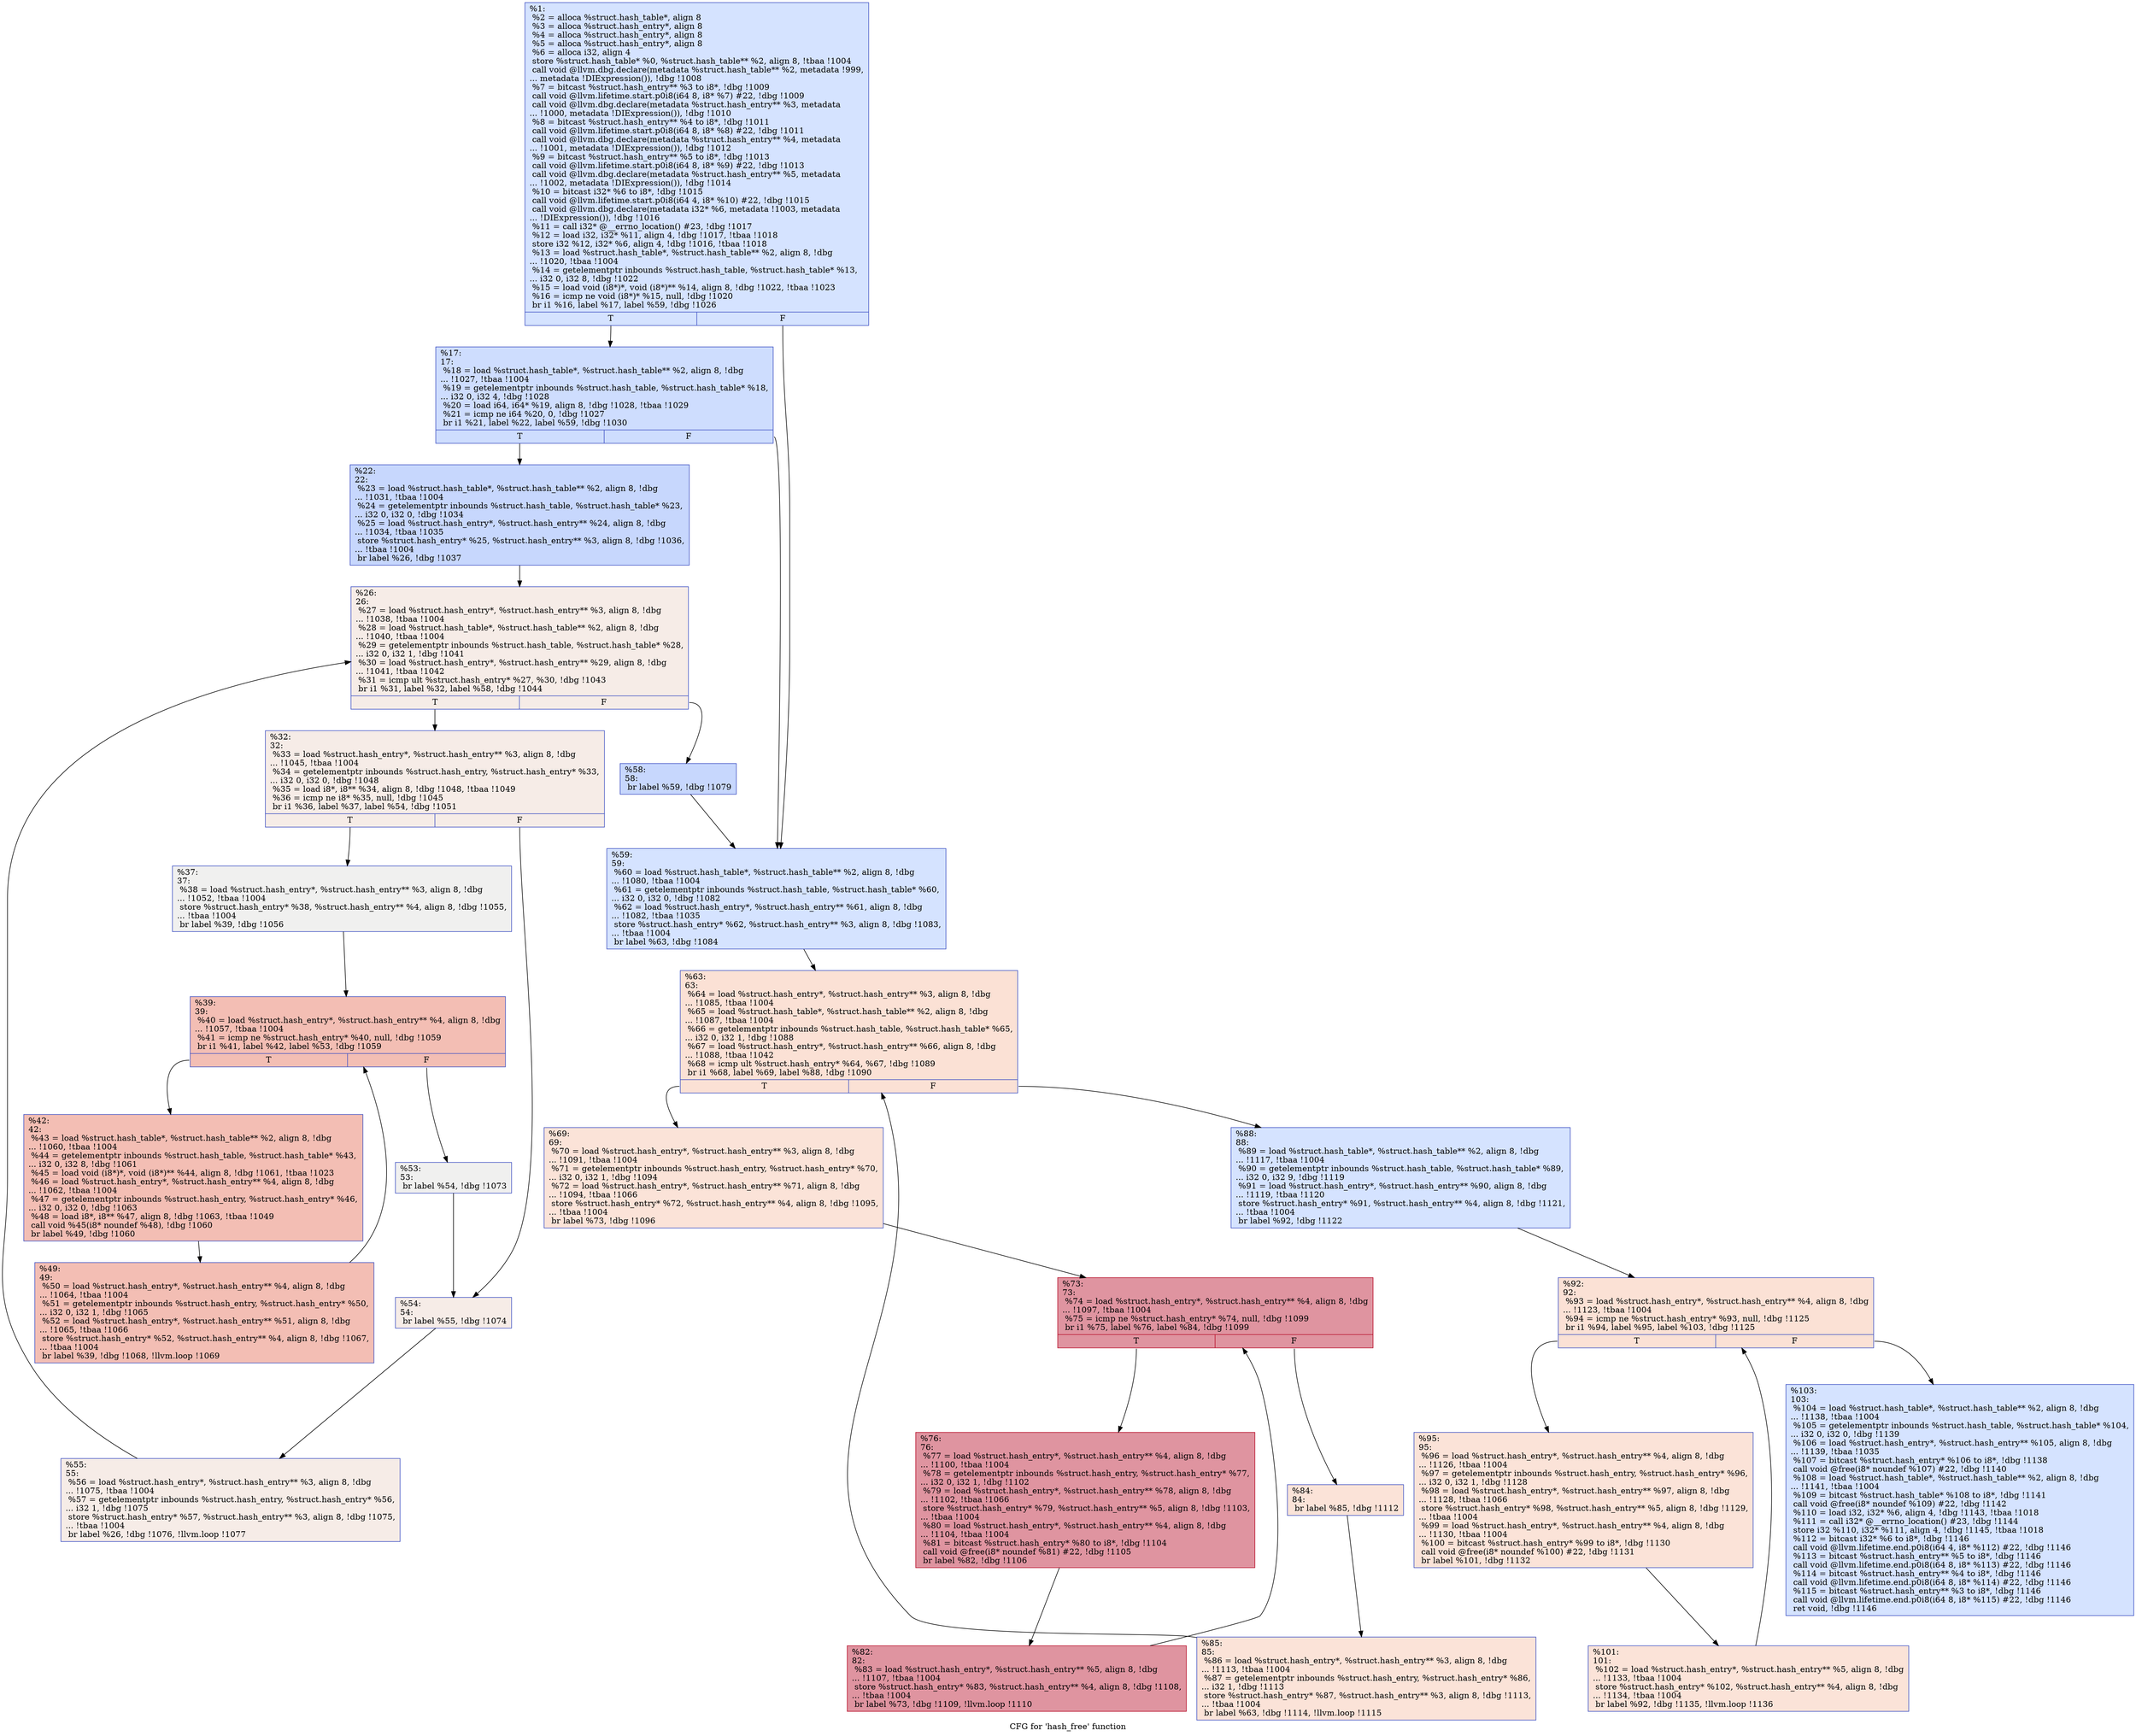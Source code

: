 digraph "CFG for 'hash_free' function" {
	label="CFG for 'hash_free' function";

	Node0x227c000 [shape=record,color="#3d50c3ff", style=filled, fillcolor="#a1c0ff70",label="{%1:\l  %2 = alloca %struct.hash_table*, align 8\l  %3 = alloca %struct.hash_entry*, align 8\l  %4 = alloca %struct.hash_entry*, align 8\l  %5 = alloca %struct.hash_entry*, align 8\l  %6 = alloca i32, align 4\l  store %struct.hash_table* %0, %struct.hash_table** %2, align 8, !tbaa !1004\l  call void @llvm.dbg.declare(metadata %struct.hash_table** %2, metadata !999,\l... metadata !DIExpression()), !dbg !1008\l  %7 = bitcast %struct.hash_entry** %3 to i8*, !dbg !1009\l  call void @llvm.lifetime.start.p0i8(i64 8, i8* %7) #22, !dbg !1009\l  call void @llvm.dbg.declare(metadata %struct.hash_entry** %3, metadata\l... !1000, metadata !DIExpression()), !dbg !1010\l  %8 = bitcast %struct.hash_entry** %4 to i8*, !dbg !1011\l  call void @llvm.lifetime.start.p0i8(i64 8, i8* %8) #22, !dbg !1011\l  call void @llvm.dbg.declare(metadata %struct.hash_entry** %4, metadata\l... !1001, metadata !DIExpression()), !dbg !1012\l  %9 = bitcast %struct.hash_entry** %5 to i8*, !dbg !1013\l  call void @llvm.lifetime.start.p0i8(i64 8, i8* %9) #22, !dbg !1013\l  call void @llvm.dbg.declare(metadata %struct.hash_entry** %5, metadata\l... !1002, metadata !DIExpression()), !dbg !1014\l  %10 = bitcast i32* %6 to i8*, !dbg !1015\l  call void @llvm.lifetime.start.p0i8(i64 4, i8* %10) #22, !dbg !1015\l  call void @llvm.dbg.declare(metadata i32* %6, metadata !1003, metadata\l... !DIExpression()), !dbg !1016\l  %11 = call i32* @__errno_location() #23, !dbg !1017\l  %12 = load i32, i32* %11, align 4, !dbg !1017, !tbaa !1018\l  store i32 %12, i32* %6, align 4, !dbg !1016, !tbaa !1018\l  %13 = load %struct.hash_table*, %struct.hash_table** %2, align 8, !dbg\l... !1020, !tbaa !1004\l  %14 = getelementptr inbounds %struct.hash_table, %struct.hash_table* %13,\l... i32 0, i32 8, !dbg !1022\l  %15 = load void (i8*)*, void (i8*)** %14, align 8, !dbg !1022, !tbaa !1023\l  %16 = icmp ne void (i8*)* %15, null, !dbg !1020\l  br i1 %16, label %17, label %59, !dbg !1026\l|{<s0>T|<s1>F}}"];
	Node0x227c000:s0 -> Node0x227c130;
	Node0x227c000:s1 -> Node0x227c4f0;
	Node0x227c130 [shape=record,color="#3d50c3ff", style=filled, fillcolor="#8fb1fe70",label="{%17:\l17:                                               \l  %18 = load %struct.hash_table*, %struct.hash_table** %2, align 8, !dbg\l... !1027, !tbaa !1004\l  %19 = getelementptr inbounds %struct.hash_table, %struct.hash_table* %18,\l... i32 0, i32 4, !dbg !1028\l  %20 = load i64, i64* %19, align 8, !dbg !1028, !tbaa !1029\l  %21 = icmp ne i64 %20, 0, !dbg !1027\l  br i1 %21, label %22, label %59, !dbg !1030\l|{<s0>T|<s1>F}}"];
	Node0x227c130:s0 -> Node0x227c180;
	Node0x227c130:s1 -> Node0x227c4f0;
	Node0x227c180 [shape=record,color="#3d50c3ff", style=filled, fillcolor="#81a4fb70",label="{%22:\l22:                                               \l  %23 = load %struct.hash_table*, %struct.hash_table** %2, align 8, !dbg\l... !1031, !tbaa !1004\l  %24 = getelementptr inbounds %struct.hash_table, %struct.hash_table* %23,\l... i32 0, i32 0, !dbg !1034\l  %25 = load %struct.hash_entry*, %struct.hash_entry** %24, align 8, !dbg\l... !1034, !tbaa !1035\l  store %struct.hash_entry* %25, %struct.hash_entry** %3, align 8, !dbg !1036,\l... !tbaa !1004\l  br label %26, !dbg !1037\l}"];
	Node0x227c180 -> Node0x227c1d0;
	Node0x227c1d0 [shape=record,color="#3d50c3ff", style=filled, fillcolor="#ead5c970",label="{%26:\l26:                                               \l  %27 = load %struct.hash_entry*, %struct.hash_entry** %3, align 8, !dbg\l... !1038, !tbaa !1004\l  %28 = load %struct.hash_table*, %struct.hash_table** %2, align 8, !dbg\l... !1040, !tbaa !1004\l  %29 = getelementptr inbounds %struct.hash_table, %struct.hash_table* %28,\l... i32 0, i32 1, !dbg !1041\l  %30 = load %struct.hash_entry*, %struct.hash_entry** %29, align 8, !dbg\l... !1041, !tbaa !1042\l  %31 = icmp ult %struct.hash_entry* %27, %30, !dbg !1043\l  br i1 %31, label %32, label %58, !dbg !1044\l|{<s0>T|<s1>F}}"];
	Node0x227c1d0:s0 -> Node0x227c220;
	Node0x227c1d0:s1 -> Node0x227c4a0;
	Node0x227c220 [shape=record,color="#3d50c3ff", style=filled, fillcolor="#ead5c970",label="{%32:\l32:                                               \l  %33 = load %struct.hash_entry*, %struct.hash_entry** %3, align 8, !dbg\l... !1045, !tbaa !1004\l  %34 = getelementptr inbounds %struct.hash_entry, %struct.hash_entry* %33,\l... i32 0, i32 0, !dbg !1048\l  %35 = load i8*, i8** %34, align 8, !dbg !1048, !tbaa !1049\l  %36 = icmp ne i8* %35, null, !dbg !1045\l  br i1 %36, label %37, label %54, !dbg !1051\l|{<s0>T|<s1>F}}"];
	Node0x227c220:s0 -> Node0x227c270;
	Node0x227c220:s1 -> Node0x227c400;
	Node0x227c270 [shape=record,color="#3d50c3ff", style=filled, fillcolor="#dedcdb70",label="{%37:\l37:                                               \l  %38 = load %struct.hash_entry*, %struct.hash_entry** %3, align 8, !dbg\l... !1052, !tbaa !1004\l  store %struct.hash_entry* %38, %struct.hash_entry** %4, align 8, !dbg !1055,\l... !tbaa !1004\l  br label %39, !dbg !1056\l}"];
	Node0x227c270 -> Node0x227c2c0;
	Node0x227c2c0 [shape=record,color="#3d50c3ff", style=filled, fillcolor="#e36c5570",label="{%39:\l39:                                               \l  %40 = load %struct.hash_entry*, %struct.hash_entry** %4, align 8, !dbg\l... !1057, !tbaa !1004\l  %41 = icmp ne %struct.hash_entry* %40, null, !dbg !1059\l  br i1 %41, label %42, label %53, !dbg !1059\l|{<s0>T|<s1>F}}"];
	Node0x227c2c0:s0 -> Node0x227c310;
	Node0x227c2c0:s1 -> Node0x227c3b0;
	Node0x227c310 [shape=record,color="#3d50c3ff", style=filled, fillcolor="#e36c5570",label="{%42:\l42:                                               \l  %43 = load %struct.hash_table*, %struct.hash_table** %2, align 8, !dbg\l... !1060, !tbaa !1004\l  %44 = getelementptr inbounds %struct.hash_table, %struct.hash_table* %43,\l... i32 0, i32 8, !dbg !1061\l  %45 = load void (i8*)*, void (i8*)** %44, align 8, !dbg !1061, !tbaa !1023\l  %46 = load %struct.hash_entry*, %struct.hash_entry** %4, align 8, !dbg\l... !1062, !tbaa !1004\l  %47 = getelementptr inbounds %struct.hash_entry, %struct.hash_entry* %46,\l... i32 0, i32 0, !dbg !1063\l  %48 = load i8*, i8** %47, align 8, !dbg !1063, !tbaa !1049\l  call void %45(i8* noundef %48), !dbg !1060\l  br label %49, !dbg !1060\l}"];
	Node0x227c310 -> Node0x227c360;
	Node0x227c360 [shape=record,color="#3d50c3ff", style=filled, fillcolor="#e36c5570",label="{%49:\l49:                                               \l  %50 = load %struct.hash_entry*, %struct.hash_entry** %4, align 8, !dbg\l... !1064, !tbaa !1004\l  %51 = getelementptr inbounds %struct.hash_entry, %struct.hash_entry* %50,\l... i32 0, i32 1, !dbg !1065\l  %52 = load %struct.hash_entry*, %struct.hash_entry** %51, align 8, !dbg\l... !1065, !tbaa !1066\l  store %struct.hash_entry* %52, %struct.hash_entry** %4, align 8, !dbg !1067,\l... !tbaa !1004\l  br label %39, !dbg !1068, !llvm.loop !1069\l}"];
	Node0x227c360 -> Node0x227c2c0;
	Node0x227c3b0 [shape=record,color="#3d50c3ff", style=filled, fillcolor="#dedcdb70",label="{%53:\l53:                                               \l  br label %54, !dbg !1073\l}"];
	Node0x227c3b0 -> Node0x227c400;
	Node0x227c400 [shape=record,color="#3d50c3ff", style=filled, fillcolor="#ead5c970",label="{%54:\l54:                                               \l  br label %55, !dbg !1074\l}"];
	Node0x227c400 -> Node0x227c450;
	Node0x227c450 [shape=record,color="#3d50c3ff", style=filled, fillcolor="#ead5c970",label="{%55:\l55:                                               \l  %56 = load %struct.hash_entry*, %struct.hash_entry** %3, align 8, !dbg\l... !1075, !tbaa !1004\l  %57 = getelementptr inbounds %struct.hash_entry, %struct.hash_entry* %56,\l... i32 1, !dbg !1075\l  store %struct.hash_entry* %57, %struct.hash_entry** %3, align 8, !dbg !1075,\l... !tbaa !1004\l  br label %26, !dbg !1076, !llvm.loop !1077\l}"];
	Node0x227c450 -> Node0x227c1d0;
	Node0x227c4a0 [shape=record,color="#3d50c3ff", style=filled, fillcolor="#81a4fb70",label="{%58:\l58:                                               \l  br label %59, !dbg !1079\l}"];
	Node0x227c4a0 -> Node0x227c4f0;
	Node0x227c4f0 [shape=record,color="#3d50c3ff", style=filled, fillcolor="#a1c0ff70",label="{%59:\l59:                                               \l  %60 = load %struct.hash_table*, %struct.hash_table** %2, align 8, !dbg\l... !1080, !tbaa !1004\l  %61 = getelementptr inbounds %struct.hash_table, %struct.hash_table* %60,\l... i32 0, i32 0, !dbg !1082\l  %62 = load %struct.hash_entry*, %struct.hash_entry** %61, align 8, !dbg\l... !1082, !tbaa !1035\l  store %struct.hash_entry* %62, %struct.hash_entry** %3, align 8, !dbg !1083,\l... !tbaa !1004\l  br label %63, !dbg !1084\l}"];
	Node0x227c4f0 -> Node0x227c540;
	Node0x227c540 [shape=record,color="#3d50c3ff", style=filled, fillcolor="#f7bca170",label="{%63:\l63:                                               \l  %64 = load %struct.hash_entry*, %struct.hash_entry** %3, align 8, !dbg\l... !1085, !tbaa !1004\l  %65 = load %struct.hash_table*, %struct.hash_table** %2, align 8, !dbg\l... !1087, !tbaa !1004\l  %66 = getelementptr inbounds %struct.hash_table, %struct.hash_table* %65,\l... i32 0, i32 1, !dbg !1088\l  %67 = load %struct.hash_entry*, %struct.hash_entry** %66, align 8, !dbg\l... !1088, !tbaa !1042\l  %68 = icmp ult %struct.hash_entry* %64, %67, !dbg !1089\l  br i1 %68, label %69, label %88, !dbg !1090\l|{<s0>T|<s1>F}}"];
	Node0x227c540:s0 -> Node0x227c590;
	Node0x227c540:s1 -> Node0x227c770;
	Node0x227c590 [shape=record,color="#3d50c3ff", style=filled, fillcolor="#f6bfa670",label="{%69:\l69:                                               \l  %70 = load %struct.hash_entry*, %struct.hash_entry** %3, align 8, !dbg\l... !1091, !tbaa !1004\l  %71 = getelementptr inbounds %struct.hash_entry, %struct.hash_entry* %70,\l... i32 0, i32 1, !dbg !1094\l  %72 = load %struct.hash_entry*, %struct.hash_entry** %71, align 8, !dbg\l... !1094, !tbaa !1066\l  store %struct.hash_entry* %72, %struct.hash_entry** %4, align 8, !dbg !1095,\l... !tbaa !1004\l  br label %73, !dbg !1096\l}"];
	Node0x227c590 -> Node0x227c5e0;
	Node0x227c5e0 [shape=record,color="#b70d28ff", style=filled, fillcolor="#b70d2870",label="{%73:\l73:                                               \l  %74 = load %struct.hash_entry*, %struct.hash_entry** %4, align 8, !dbg\l... !1097, !tbaa !1004\l  %75 = icmp ne %struct.hash_entry* %74, null, !dbg !1099\l  br i1 %75, label %76, label %84, !dbg !1099\l|{<s0>T|<s1>F}}"];
	Node0x227c5e0:s0 -> Node0x227c630;
	Node0x227c5e0:s1 -> Node0x227c6d0;
	Node0x227c630 [shape=record,color="#b70d28ff", style=filled, fillcolor="#b70d2870",label="{%76:\l76:                                               \l  %77 = load %struct.hash_entry*, %struct.hash_entry** %4, align 8, !dbg\l... !1100, !tbaa !1004\l  %78 = getelementptr inbounds %struct.hash_entry, %struct.hash_entry* %77,\l... i32 0, i32 1, !dbg !1102\l  %79 = load %struct.hash_entry*, %struct.hash_entry** %78, align 8, !dbg\l... !1102, !tbaa !1066\l  store %struct.hash_entry* %79, %struct.hash_entry** %5, align 8, !dbg !1103,\l... !tbaa !1004\l  %80 = load %struct.hash_entry*, %struct.hash_entry** %4, align 8, !dbg\l... !1104, !tbaa !1004\l  %81 = bitcast %struct.hash_entry* %80 to i8*, !dbg !1104\l  call void @free(i8* noundef %81) #22, !dbg !1105\l  br label %82, !dbg !1106\l}"];
	Node0x227c630 -> Node0x227c680;
	Node0x227c680 [shape=record,color="#b70d28ff", style=filled, fillcolor="#b70d2870",label="{%82:\l82:                                               \l  %83 = load %struct.hash_entry*, %struct.hash_entry** %5, align 8, !dbg\l... !1107, !tbaa !1004\l  store %struct.hash_entry* %83, %struct.hash_entry** %4, align 8, !dbg !1108,\l... !tbaa !1004\l  br label %73, !dbg !1109, !llvm.loop !1110\l}"];
	Node0x227c680 -> Node0x227c5e0;
	Node0x227c6d0 [shape=record,color="#3d50c3ff", style=filled, fillcolor="#f6bfa670",label="{%84:\l84:                                               \l  br label %85, !dbg !1112\l}"];
	Node0x227c6d0 -> Node0x227c720;
	Node0x227c720 [shape=record,color="#3d50c3ff", style=filled, fillcolor="#f6bfa670",label="{%85:\l85:                                               \l  %86 = load %struct.hash_entry*, %struct.hash_entry** %3, align 8, !dbg\l... !1113, !tbaa !1004\l  %87 = getelementptr inbounds %struct.hash_entry, %struct.hash_entry* %86,\l... i32 1, !dbg !1113\l  store %struct.hash_entry* %87, %struct.hash_entry** %3, align 8, !dbg !1113,\l... !tbaa !1004\l  br label %63, !dbg !1114, !llvm.loop !1115\l}"];
	Node0x227c720 -> Node0x227c540;
	Node0x227c770 [shape=record,color="#3d50c3ff", style=filled, fillcolor="#a1c0ff70",label="{%88:\l88:                                               \l  %89 = load %struct.hash_table*, %struct.hash_table** %2, align 8, !dbg\l... !1117, !tbaa !1004\l  %90 = getelementptr inbounds %struct.hash_table, %struct.hash_table* %89,\l... i32 0, i32 9, !dbg !1119\l  %91 = load %struct.hash_entry*, %struct.hash_entry** %90, align 8, !dbg\l... !1119, !tbaa !1120\l  store %struct.hash_entry* %91, %struct.hash_entry** %4, align 8, !dbg !1121,\l... !tbaa !1004\l  br label %92, !dbg !1122\l}"];
	Node0x227c770 -> Node0x227c7c0;
	Node0x227c7c0 [shape=record,color="#3d50c3ff", style=filled, fillcolor="#f7bca170",label="{%92:\l92:                                               \l  %93 = load %struct.hash_entry*, %struct.hash_entry** %4, align 8, !dbg\l... !1123, !tbaa !1004\l  %94 = icmp ne %struct.hash_entry* %93, null, !dbg !1125\l  br i1 %94, label %95, label %103, !dbg !1125\l|{<s0>T|<s1>F}}"];
	Node0x227c7c0:s0 -> Node0x227c810;
	Node0x227c7c0:s1 -> Node0x227c8b0;
	Node0x227c810 [shape=record,color="#3d50c3ff", style=filled, fillcolor="#f6bfa670",label="{%95:\l95:                                               \l  %96 = load %struct.hash_entry*, %struct.hash_entry** %4, align 8, !dbg\l... !1126, !tbaa !1004\l  %97 = getelementptr inbounds %struct.hash_entry, %struct.hash_entry* %96,\l... i32 0, i32 1, !dbg !1128\l  %98 = load %struct.hash_entry*, %struct.hash_entry** %97, align 8, !dbg\l... !1128, !tbaa !1066\l  store %struct.hash_entry* %98, %struct.hash_entry** %5, align 8, !dbg !1129,\l... !tbaa !1004\l  %99 = load %struct.hash_entry*, %struct.hash_entry** %4, align 8, !dbg\l... !1130, !tbaa !1004\l  %100 = bitcast %struct.hash_entry* %99 to i8*, !dbg !1130\l  call void @free(i8* noundef %100) #22, !dbg !1131\l  br label %101, !dbg !1132\l}"];
	Node0x227c810 -> Node0x227c860;
	Node0x227c860 [shape=record,color="#3d50c3ff", style=filled, fillcolor="#f6bfa670",label="{%101:\l101:                                              \l  %102 = load %struct.hash_entry*, %struct.hash_entry** %5, align 8, !dbg\l... !1133, !tbaa !1004\l  store %struct.hash_entry* %102, %struct.hash_entry** %4, align 8, !dbg\l... !1134, !tbaa !1004\l  br label %92, !dbg !1135, !llvm.loop !1136\l}"];
	Node0x227c860 -> Node0x227c7c0;
	Node0x227c8b0 [shape=record,color="#3d50c3ff", style=filled, fillcolor="#a1c0ff70",label="{%103:\l103:                                              \l  %104 = load %struct.hash_table*, %struct.hash_table** %2, align 8, !dbg\l... !1138, !tbaa !1004\l  %105 = getelementptr inbounds %struct.hash_table, %struct.hash_table* %104,\l... i32 0, i32 0, !dbg !1139\l  %106 = load %struct.hash_entry*, %struct.hash_entry** %105, align 8, !dbg\l... !1139, !tbaa !1035\l  %107 = bitcast %struct.hash_entry* %106 to i8*, !dbg !1138\l  call void @free(i8* noundef %107) #22, !dbg !1140\l  %108 = load %struct.hash_table*, %struct.hash_table** %2, align 8, !dbg\l... !1141, !tbaa !1004\l  %109 = bitcast %struct.hash_table* %108 to i8*, !dbg !1141\l  call void @free(i8* noundef %109) #22, !dbg !1142\l  %110 = load i32, i32* %6, align 4, !dbg !1143, !tbaa !1018\l  %111 = call i32* @__errno_location() #23, !dbg !1144\l  store i32 %110, i32* %111, align 4, !dbg !1145, !tbaa !1018\l  %112 = bitcast i32* %6 to i8*, !dbg !1146\l  call void @llvm.lifetime.end.p0i8(i64 4, i8* %112) #22, !dbg !1146\l  %113 = bitcast %struct.hash_entry** %5 to i8*, !dbg !1146\l  call void @llvm.lifetime.end.p0i8(i64 8, i8* %113) #22, !dbg !1146\l  %114 = bitcast %struct.hash_entry** %4 to i8*, !dbg !1146\l  call void @llvm.lifetime.end.p0i8(i64 8, i8* %114) #22, !dbg !1146\l  %115 = bitcast %struct.hash_entry** %3 to i8*, !dbg !1146\l  call void @llvm.lifetime.end.p0i8(i64 8, i8* %115) #22, !dbg !1146\l  ret void, !dbg !1146\l}"];
}
